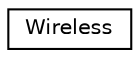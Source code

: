digraph "Graphical Class Hierarchy"
{
  edge [fontname="Helvetica",fontsize="10",labelfontname="Helvetica",labelfontsize="10"];
  node [fontname="Helvetica",fontsize="10",shape=record];
  rankdir="LR";
  Node1 [label="Wireless",height=0.2,width=0.4,color="black", fillcolor="white", style="filled",URL="$dc/dcb/classWireless.html"];
}
